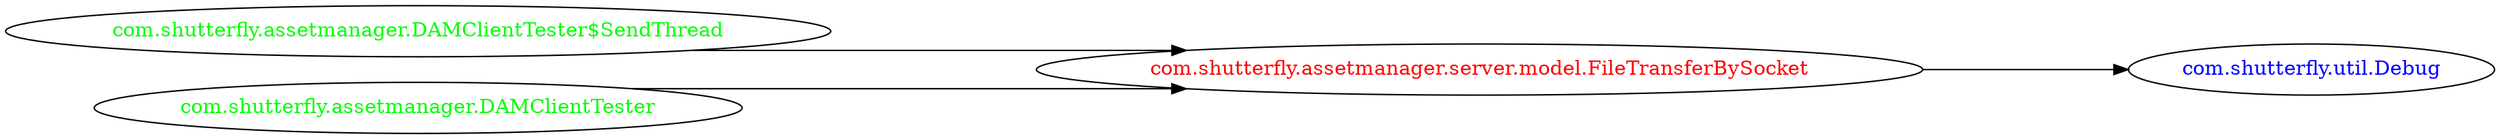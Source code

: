 digraph dependencyGraph {
 concentrate=true;
 ranksep="2.0";
 rankdir="LR"; 
 splines="ortho";
"com.shutterfly.assetmanager.server.model.FileTransferBySocket" [fontcolor="red"];
"com.shutterfly.util.Debug" [ fontcolor="blue" ];
"com.shutterfly.assetmanager.server.model.FileTransferBySocket"->"com.shutterfly.util.Debug";
"com.shutterfly.assetmanager.DAMClientTester$SendThread" [ fontcolor="green" ];
"com.shutterfly.assetmanager.DAMClientTester$SendThread"->"com.shutterfly.assetmanager.server.model.FileTransferBySocket";
"com.shutterfly.assetmanager.DAMClientTester" [ fontcolor="green" ];
"com.shutterfly.assetmanager.DAMClientTester"->"com.shutterfly.assetmanager.server.model.FileTransferBySocket";
}